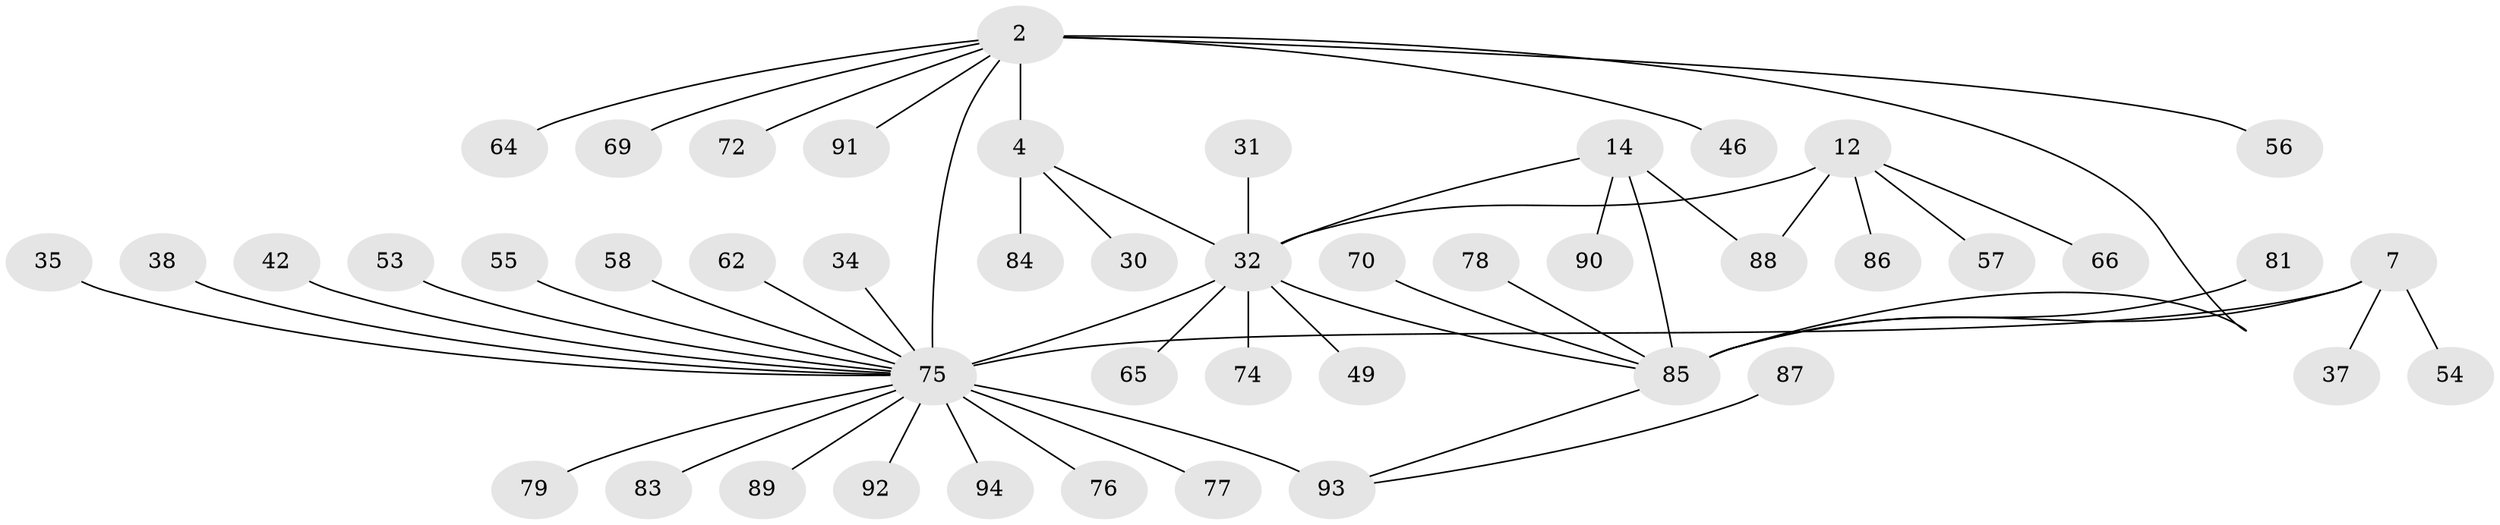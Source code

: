 // original degree distribution, {7: 0.02127659574468085, 9: 0.031914893617021274, 5: 0.0425531914893617, 4: 0.05319148936170213, 6: 0.031914893617021274, 15: 0.010638297872340425, 3: 0.0425531914893617, 8: 0.010638297872340425, 11: 0.010638297872340425, 13: 0.010638297872340425, 2: 0.13829787234042554, 1: 0.5957446808510638}
// Generated by graph-tools (version 1.1) at 2025/54/03/09/25 04:54:55]
// undirected, 47 vertices, 52 edges
graph export_dot {
graph [start="1"]
  node [color=gray90,style=filled];
  2 [super="+1"];
  4 [super="+3"];
  7 [super="+6"];
  12 [super="+9"];
  14 [super="+13"];
  30;
  31;
  32 [super="+11"];
  34 [super="+33"];
  35;
  37;
  38 [super="+27"];
  42;
  46 [super="+41"];
  49;
  53;
  54;
  55;
  56;
  57;
  58;
  62;
  64;
  65;
  66;
  69;
  70;
  72;
  74 [super="+43+45"];
  75 [super="+23"];
  76;
  77;
  78;
  79;
  81 [super="+80"];
  83;
  84;
  85 [super="+16+25+36+28+47+52+59+68"];
  86;
  87 [super="+60"];
  88;
  89;
  90 [super="+82"];
  91 [super="+73"];
  92;
  93 [super="+61"];
  94;
  2 -- 4 [weight=4];
  2 -- 64;
  2 -- 69;
  2 -- 72;
  2 -- 85 [weight=2];
  2 -- 56;
  2 -- 46;
  2 -- 91;
  2 -- 75 [weight=2];
  4 -- 30;
  4 -- 84;
  4 -- 32;
  7 -- 37;
  7 -- 54;
  7 -- 85;
  7 -- 75 [weight=4];
  12 -- 57;
  12 -- 66;
  12 -- 86;
  12 -- 88;
  12 -- 32 [weight=4];
  14 -- 88;
  14 -- 90;
  14 -- 85 [weight=4];
  14 -- 32;
  31 -- 32;
  32 -- 65;
  32 -- 74;
  32 -- 49;
  32 -- 85;
  32 -- 75 [weight=3];
  34 -- 75;
  35 -- 75;
  38 -- 75 [weight=2];
  42 -- 75;
  53 -- 75;
  55 -- 75;
  58 -- 75 [weight=2];
  62 -- 75;
  70 -- 85;
  75 -- 76;
  75 -- 77;
  75 -- 79;
  75 -- 83;
  75 -- 89;
  75 -- 92;
  75 -- 94;
  75 -- 93 [weight=3];
  78 -- 85;
  81 -- 85;
  85 -- 93;
  87 -- 93;
}

